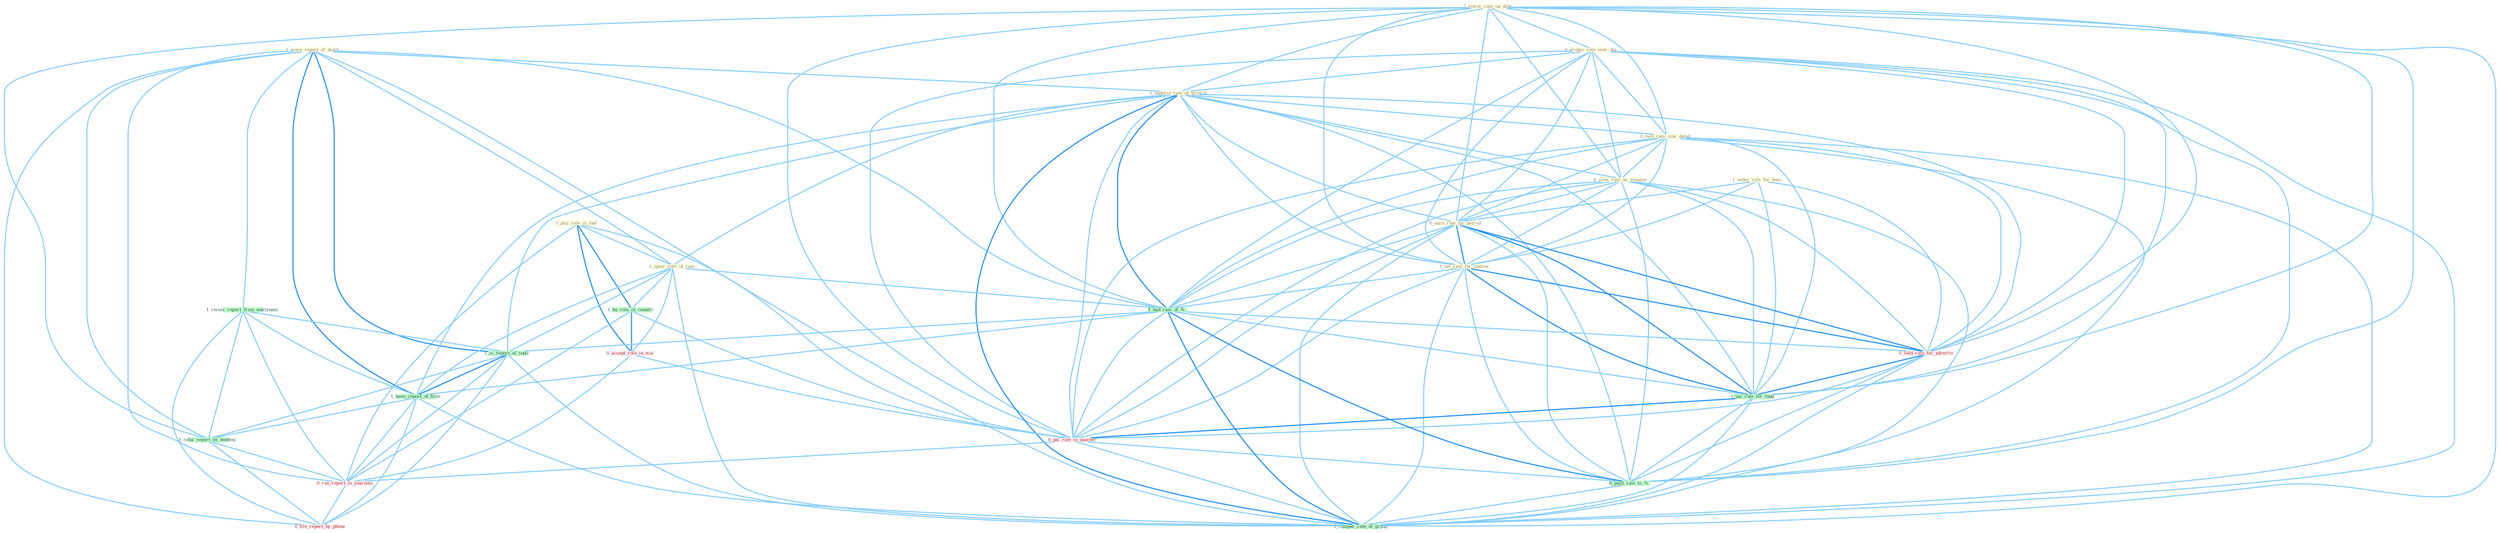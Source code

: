 Graph G{ 
    node
    [shape=polygon,style=filled,width=.5,height=.06,color="#BDFCC9",fixedsize=true,fontsize=4,
    fontcolor="#2f4f4f"];
    {node
    [color="#ffffe0", fontcolor="#8b7d6b"] "1_plai_role_in_fuel " "1_lower_rate_on_debt " "0_produc_rate_over_dai " "1_were_report_of_death " "1_underst_rate_of_growth " "1_ignor_role_of_rate " "0_turn_rate_sinc_debut " "1_usher_rule_for_busi " "0_view_rate_as_weapon " "0_earn_rate_for_period " "1_set_rate_for_station "}
{node [color="#fff0f5", fontcolor="#b22222"] "0_hold_rate_for_advertis " "0_accept_role_in_wai " "0_pai_rate_in_quarter " "0_ran_report_in_yearnum " "0_file_report_by_phone "}
edge [color="#B0E2FF"];

	"1_plai_role_in_fuel " -- "1_ignor_role_of_rate " [w="1", color="#87cefa" ];
	"1_plai_role_in_fuel " -- "1_ha_role_in_countri " [w="2", color="#1e90ff" , len=0.8];
	"1_plai_role_in_fuel " -- "0_accept_role_in_wai " [w="2", color="#1e90ff" , len=0.8];
	"1_plai_role_in_fuel " -- "0_pai_rate_in_quarter " [w="1", color="#87cefa" ];
	"1_plai_role_in_fuel " -- "0_ran_report_in_yearnum " [w="1", color="#87cefa" ];
	"1_lower_rate_on_debt " -- "0_produc_rate_over_dai " [w="1", color="#87cefa" ];
	"1_lower_rate_on_debt " -- "1_underst_rate_of_growth " [w="1", color="#87cefa" ];
	"1_lower_rate_on_debt " -- "0_turn_rate_sinc_debut " [w="1", color="#87cefa" ];
	"1_lower_rate_on_debt " -- "0_view_rate_as_weapon " [w="1", color="#87cefa" ];
	"1_lower_rate_on_debt " -- "0_earn_rate_for_period " [w="1", color="#87cefa" ];
	"1_lower_rate_on_debt " -- "1_set_rate_for_station " [w="1", color="#87cefa" ];
	"1_lower_rate_on_debt " -- "1_had_rate_of_% " [w="1", color="#87cefa" ];
	"1_lower_rate_on_debt " -- "0_hold_rate_for_advertis " [w="1", color="#87cefa" ];
	"1_lower_rate_on_debt " -- "1_pai_rate_for_fund " [w="1", color="#87cefa" ];
	"1_lower_rate_on_debt " -- "0_pai_rate_in_quarter " [w="1", color="#87cefa" ];
	"1_lower_rate_on_debt " -- "1_relai_report_on_tendenc " [w="1", color="#87cefa" ];
	"1_lower_rate_on_debt " -- "0_push_rate_to_% " [w="1", color="#87cefa" ];
	"1_lower_rate_on_debt " -- "1_compar_rate_of_group " [w="1", color="#87cefa" ];
	"0_produc_rate_over_dai " -- "1_underst_rate_of_growth " [w="1", color="#87cefa" ];
	"0_produc_rate_over_dai " -- "0_turn_rate_sinc_debut " [w="1", color="#87cefa" ];
	"0_produc_rate_over_dai " -- "0_view_rate_as_weapon " [w="1", color="#87cefa" ];
	"0_produc_rate_over_dai " -- "0_earn_rate_for_period " [w="1", color="#87cefa" ];
	"0_produc_rate_over_dai " -- "1_set_rate_for_station " [w="1", color="#87cefa" ];
	"0_produc_rate_over_dai " -- "1_had_rate_of_% " [w="1", color="#87cefa" ];
	"0_produc_rate_over_dai " -- "0_hold_rate_for_advertis " [w="1", color="#87cefa" ];
	"0_produc_rate_over_dai " -- "1_pai_rate_for_fund " [w="1", color="#87cefa" ];
	"0_produc_rate_over_dai " -- "0_pai_rate_in_quarter " [w="1", color="#87cefa" ];
	"0_produc_rate_over_dai " -- "0_push_rate_to_% " [w="1", color="#87cefa" ];
	"0_produc_rate_over_dai " -- "1_compar_rate_of_group " [w="1", color="#87cefa" ];
	"1_were_report_of_death " -- "1_underst_rate_of_growth " [w="1", color="#87cefa" ];
	"1_were_report_of_death " -- "1_ignor_role_of_rate " [w="1", color="#87cefa" ];
	"1_were_report_of_death " -- "1_had_rate_of_% " [w="1", color="#87cefa" ];
	"1_were_report_of_death " -- "1_receiv_report_from_entitynam " [w="1", color="#87cefa" ];
	"1_were_report_of_death " -- "1_is_report_of_topic " [w="2", color="#1e90ff" , len=0.8];
	"1_were_report_of_death " -- "1_been_report_of_firm " [w="2", color="#1e90ff" , len=0.8];
	"1_were_report_of_death " -- "1_relai_report_on_tendenc " [w="1", color="#87cefa" ];
	"1_were_report_of_death " -- "0_ran_report_in_yearnum " [w="1", color="#87cefa" ];
	"1_were_report_of_death " -- "0_file_report_by_phone " [w="1", color="#87cefa" ];
	"1_were_report_of_death " -- "1_compar_rate_of_group " [w="1", color="#87cefa" ];
	"1_underst_rate_of_growth " -- "1_ignor_role_of_rate " [w="1", color="#87cefa" ];
	"1_underst_rate_of_growth " -- "0_turn_rate_sinc_debut " [w="1", color="#87cefa" ];
	"1_underst_rate_of_growth " -- "0_view_rate_as_weapon " [w="1", color="#87cefa" ];
	"1_underst_rate_of_growth " -- "0_earn_rate_for_period " [w="1", color="#87cefa" ];
	"1_underst_rate_of_growth " -- "1_set_rate_for_station " [w="1", color="#87cefa" ];
	"1_underst_rate_of_growth " -- "1_had_rate_of_% " [w="2", color="#1e90ff" , len=0.8];
	"1_underst_rate_of_growth " -- "1_is_report_of_topic " [w="1", color="#87cefa" ];
	"1_underst_rate_of_growth " -- "0_hold_rate_for_advertis " [w="1", color="#87cefa" ];
	"1_underst_rate_of_growth " -- "1_been_report_of_firm " [w="1", color="#87cefa" ];
	"1_underst_rate_of_growth " -- "1_pai_rate_for_fund " [w="1", color="#87cefa" ];
	"1_underst_rate_of_growth " -- "0_pai_rate_in_quarter " [w="1", color="#87cefa" ];
	"1_underst_rate_of_growth " -- "0_push_rate_to_% " [w="1", color="#87cefa" ];
	"1_underst_rate_of_growth " -- "1_compar_rate_of_group " [w="2", color="#1e90ff" , len=0.8];
	"1_ignor_role_of_rate " -- "1_had_rate_of_% " [w="1", color="#87cefa" ];
	"1_ignor_role_of_rate " -- "1_ha_role_in_countri " [w="1", color="#87cefa" ];
	"1_ignor_role_of_rate " -- "1_is_report_of_topic " [w="1", color="#87cefa" ];
	"1_ignor_role_of_rate " -- "0_accept_role_in_wai " [w="1", color="#87cefa" ];
	"1_ignor_role_of_rate " -- "1_been_report_of_firm " [w="1", color="#87cefa" ];
	"1_ignor_role_of_rate " -- "1_compar_rate_of_group " [w="1", color="#87cefa" ];
	"0_turn_rate_sinc_debut " -- "0_view_rate_as_weapon " [w="1", color="#87cefa" ];
	"0_turn_rate_sinc_debut " -- "0_earn_rate_for_period " [w="1", color="#87cefa" ];
	"0_turn_rate_sinc_debut " -- "1_set_rate_for_station " [w="1", color="#87cefa" ];
	"0_turn_rate_sinc_debut " -- "1_had_rate_of_% " [w="1", color="#87cefa" ];
	"0_turn_rate_sinc_debut " -- "0_hold_rate_for_advertis " [w="1", color="#87cefa" ];
	"0_turn_rate_sinc_debut " -- "1_pai_rate_for_fund " [w="1", color="#87cefa" ];
	"0_turn_rate_sinc_debut " -- "0_pai_rate_in_quarter " [w="1", color="#87cefa" ];
	"0_turn_rate_sinc_debut " -- "0_push_rate_to_% " [w="1", color="#87cefa" ];
	"0_turn_rate_sinc_debut " -- "1_compar_rate_of_group " [w="1", color="#87cefa" ];
	"1_usher_rule_for_busi " -- "0_earn_rate_for_period " [w="1", color="#87cefa" ];
	"1_usher_rule_for_busi " -- "1_set_rate_for_station " [w="1", color="#87cefa" ];
	"1_usher_rule_for_busi " -- "0_hold_rate_for_advertis " [w="1", color="#87cefa" ];
	"1_usher_rule_for_busi " -- "1_pai_rate_for_fund " [w="1", color="#87cefa" ];
	"0_view_rate_as_weapon " -- "0_earn_rate_for_period " [w="1", color="#87cefa" ];
	"0_view_rate_as_weapon " -- "1_set_rate_for_station " [w="1", color="#87cefa" ];
	"0_view_rate_as_weapon " -- "1_had_rate_of_% " [w="1", color="#87cefa" ];
	"0_view_rate_as_weapon " -- "0_hold_rate_for_advertis " [w="1", color="#87cefa" ];
	"0_view_rate_as_weapon " -- "1_pai_rate_for_fund " [w="1", color="#87cefa" ];
	"0_view_rate_as_weapon " -- "0_pai_rate_in_quarter " [w="1", color="#87cefa" ];
	"0_view_rate_as_weapon " -- "0_push_rate_to_% " [w="1", color="#87cefa" ];
	"0_view_rate_as_weapon " -- "1_compar_rate_of_group " [w="1", color="#87cefa" ];
	"0_earn_rate_for_period " -- "1_set_rate_for_station " [w="2", color="#1e90ff" , len=0.8];
	"0_earn_rate_for_period " -- "1_had_rate_of_% " [w="1", color="#87cefa" ];
	"0_earn_rate_for_period " -- "0_hold_rate_for_advertis " [w="2", color="#1e90ff" , len=0.8];
	"0_earn_rate_for_period " -- "1_pai_rate_for_fund " [w="2", color="#1e90ff" , len=0.8];
	"0_earn_rate_for_period " -- "0_pai_rate_in_quarter " [w="1", color="#87cefa" ];
	"0_earn_rate_for_period " -- "0_push_rate_to_% " [w="1", color="#87cefa" ];
	"0_earn_rate_for_period " -- "1_compar_rate_of_group " [w="1", color="#87cefa" ];
	"1_set_rate_for_station " -- "1_had_rate_of_% " [w="1", color="#87cefa" ];
	"1_set_rate_for_station " -- "0_hold_rate_for_advertis " [w="2", color="#1e90ff" , len=0.8];
	"1_set_rate_for_station " -- "1_pai_rate_for_fund " [w="2", color="#1e90ff" , len=0.8];
	"1_set_rate_for_station " -- "0_pai_rate_in_quarter " [w="1", color="#87cefa" ];
	"1_set_rate_for_station " -- "0_push_rate_to_% " [w="1", color="#87cefa" ];
	"1_set_rate_for_station " -- "1_compar_rate_of_group " [w="1", color="#87cefa" ];
	"1_had_rate_of_% " -- "1_is_report_of_topic " [w="1", color="#87cefa" ];
	"1_had_rate_of_% " -- "0_hold_rate_for_advertis " [w="1", color="#87cefa" ];
	"1_had_rate_of_% " -- "1_been_report_of_firm " [w="1", color="#87cefa" ];
	"1_had_rate_of_% " -- "1_pai_rate_for_fund " [w="1", color="#87cefa" ];
	"1_had_rate_of_% " -- "0_pai_rate_in_quarter " [w="1", color="#87cefa" ];
	"1_had_rate_of_% " -- "0_push_rate_to_% " [w="2", color="#1e90ff" , len=0.8];
	"1_had_rate_of_% " -- "1_compar_rate_of_group " [w="2", color="#1e90ff" , len=0.8];
	"1_ha_role_in_countri " -- "0_accept_role_in_wai " [w="2", color="#1e90ff" , len=0.8];
	"1_ha_role_in_countri " -- "0_pai_rate_in_quarter " [w="1", color="#87cefa" ];
	"1_ha_role_in_countri " -- "0_ran_report_in_yearnum " [w="1", color="#87cefa" ];
	"1_receiv_report_from_entitynam " -- "1_is_report_of_topic " [w="1", color="#87cefa" ];
	"1_receiv_report_from_entitynam " -- "1_been_report_of_firm " [w="1", color="#87cefa" ];
	"1_receiv_report_from_entitynam " -- "1_relai_report_on_tendenc " [w="1", color="#87cefa" ];
	"1_receiv_report_from_entitynam " -- "0_ran_report_in_yearnum " [w="1", color="#87cefa" ];
	"1_receiv_report_from_entitynam " -- "0_file_report_by_phone " [w="1", color="#87cefa" ];
	"1_is_report_of_topic " -- "1_been_report_of_firm " [w="2", color="#1e90ff" , len=0.8];
	"1_is_report_of_topic " -- "1_relai_report_on_tendenc " [w="1", color="#87cefa" ];
	"1_is_report_of_topic " -- "0_ran_report_in_yearnum " [w="1", color="#87cefa" ];
	"1_is_report_of_topic " -- "0_file_report_by_phone " [w="1", color="#87cefa" ];
	"1_is_report_of_topic " -- "1_compar_rate_of_group " [w="1", color="#87cefa" ];
	"0_hold_rate_for_advertis " -- "1_pai_rate_for_fund " [w="2", color="#1e90ff" , len=0.8];
	"0_hold_rate_for_advertis " -- "0_pai_rate_in_quarter " [w="1", color="#87cefa" ];
	"0_hold_rate_for_advertis " -- "0_push_rate_to_% " [w="1", color="#87cefa" ];
	"0_hold_rate_for_advertis " -- "1_compar_rate_of_group " [w="1", color="#87cefa" ];
	"0_accept_role_in_wai " -- "0_pai_rate_in_quarter " [w="1", color="#87cefa" ];
	"0_accept_role_in_wai " -- "0_ran_report_in_yearnum " [w="1", color="#87cefa" ];
	"1_been_report_of_firm " -- "1_relai_report_on_tendenc " [w="1", color="#87cefa" ];
	"1_been_report_of_firm " -- "0_ran_report_in_yearnum " [w="1", color="#87cefa" ];
	"1_been_report_of_firm " -- "0_file_report_by_phone " [w="1", color="#87cefa" ];
	"1_been_report_of_firm " -- "1_compar_rate_of_group " [w="1", color="#87cefa" ];
	"1_pai_rate_for_fund " -- "0_pai_rate_in_quarter " [w="2", color="#1e90ff" , len=0.8];
	"1_pai_rate_for_fund " -- "0_push_rate_to_% " [w="1", color="#87cefa" ];
	"1_pai_rate_for_fund " -- "1_compar_rate_of_group " [w="1", color="#87cefa" ];
	"0_pai_rate_in_quarter " -- "0_ran_report_in_yearnum " [w="1", color="#87cefa" ];
	"0_pai_rate_in_quarter " -- "0_push_rate_to_% " [w="1", color="#87cefa" ];
	"0_pai_rate_in_quarter " -- "1_compar_rate_of_group " [w="1", color="#87cefa" ];
	"1_relai_report_on_tendenc " -- "0_ran_report_in_yearnum " [w="1", color="#87cefa" ];
	"1_relai_report_on_tendenc " -- "0_file_report_by_phone " [w="1", color="#87cefa" ];
	"0_ran_report_in_yearnum " -- "0_file_report_by_phone " [w="1", color="#87cefa" ];
	"0_push_rate_to_% " -- "1_compar_rate_of_group " [w="1", color="#87cefa" ];
}